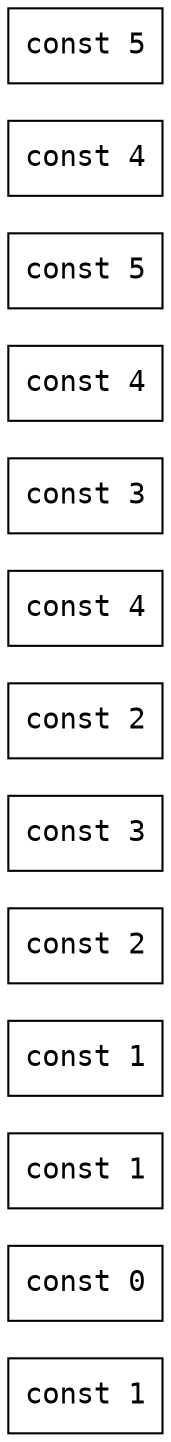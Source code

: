 digraph DF {
  rankdir=LR;
  node [shape=box,fontname="monospace"];
  0 [label="const 1"];
  1 [label="const 0"];
  2 [label="const 1"];
  3 [label="const 1"];
  4 [label="const 2"];
  5 [label="const 3"];
  6 [label="const 2"];
  7 [label="const 4"];
  8 [label="const 3"];
  9 [label="const 4"];
  10 [label="const 5"];
  11 [label="const 4"];
  12 [label="const 5"];
}
